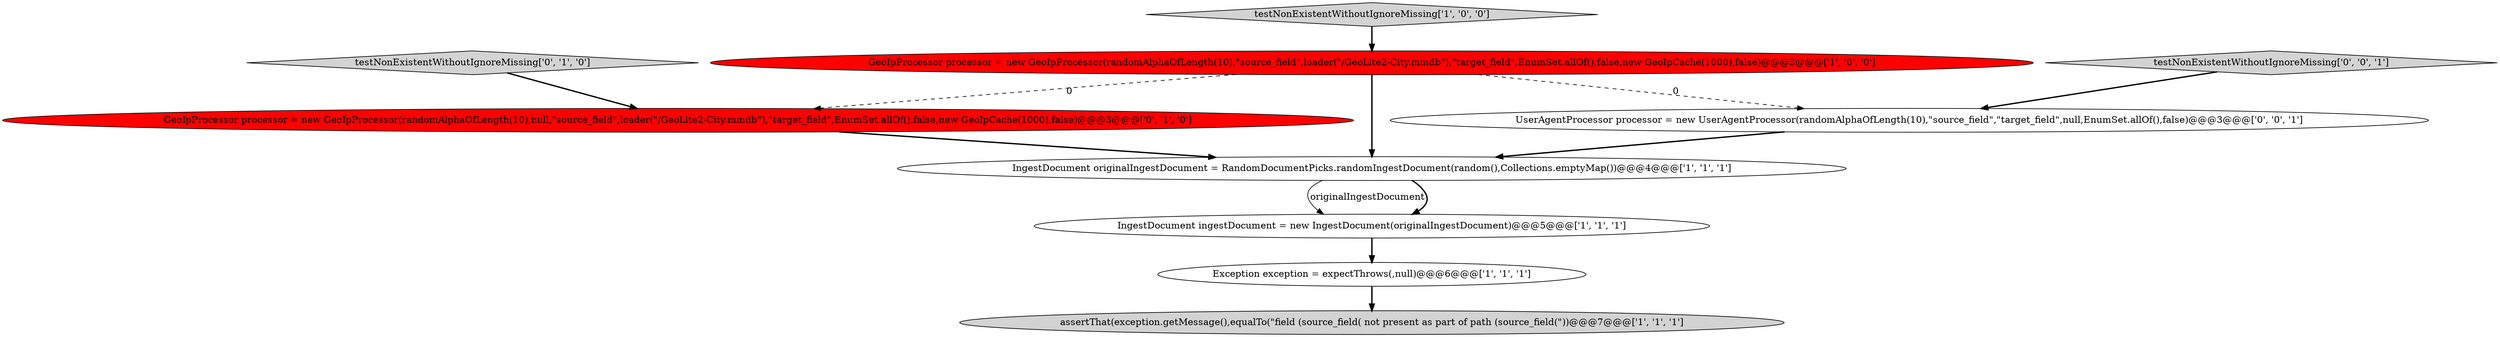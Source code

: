 digraph {
7 [style = filled, label = "testNonExistentWithoutIgnoreMissing['0', '1', '0']", fillcolor = lightgray, shape = diamond image = "AAA0AAABBB2BBB"];
8 [style = filled, label = "testNonExistentWithoutIgnoreMissing['0', '0', '1']", fillcolor = lightgray, shape = diamond image = "AAA0AAABBB3BBB"];
1 [style = filled, label = "assertThat(exception.getMessage(),equalTo(\"field (source_field( not present as part of path (source_field(\"))@@@7@@@['1', '1', '1']", fillcolor = lightgray, shape = ellipse image = "AAA0AAABBB1BBB"];
5 [style = filled, label = "GeoIpProcessor processor = new GeoIpProcessor(randomAlphaOfLength(10),\"source_field\",loader(\"/GeoLite2-City.mmdb\"),\"target_field\",EnumSet.allOf(),false,new GeoIpCache(1000),false)@@@3@@@['1', '0', '0']", fillcolor = red, shape = ellipse image = "AAA1AAABBB1BBB"];
9 [style = filled, label = "UserAgentProcessor processor = new UserAgentProcessor(randomAlphaOfLength(10),\"source_field\",\"target_field\",null,EnumSet.allOf(),false)@@@3@@@['0', '0', '1']", fillcolor = white, shape = ellipse image = "AAA0AAABBB3BBB"];
3 [style = filled, label = "IngestDocument originalIngestDocument = RandomDocumentPicks.randomIngestDocument(random(),Collections.emptyMap())@@@4@@@['1', '1', '1']", fillcolor = white, shape = ellipse image = "AAA0AAABBB1BBB"];
6 [style = filled, label = "GeoIpProcessor processor = new GeoIpProcessor(randomAlphaOfLength(10),null,\"source_field\",loader(\"/GeoLite2-City.mmdb\"),\"target_field\",EnumSet.allOf(),false,new GeoIpCache(1000),false)@@@3@@@['0', '1', '0']", fillcolor = red, shape = ellipse image = "AAA1AAABBB2BBB"];
4 [style = filled, label = "testNonExistentWithoutIgnoreMissing['1', '0', '0']", fillcolor = lightgray, shape = diamond image = "AAA0AAABBB1BBB"];
0 [style = filled, label = "IngestDocument ingestDocument = new IngestDocument(originalIngestDocument)@@@5@@@['1', '1', '1']", fillcolor = white, shape = ellipse image = "AAA0AAABBB1BBB"];
2 [style = filled, label = "Exception exception = expectThrows(,null)@@@6@@@['1', '1', '1']", fillcolor = white, shape = ellipse image = "AAA0AAABBB1BBB"];
5->3 [style = bold, label=""];
9->3 [style = bold, label=""];
6->3 [style = bold, label=""];
3->0 [style = solid, label="originalIngestDocument"];
5->9 [style = dashed, label="0"];
5->6 [style = dashed, label="0"];
4->5 [style = bold, label=""];
2->1 [style = bold, label=""];
3->0 [style = bold, label=""];
7->6 [style = bold, label=""];
0->2 [style = bold, label=""];
8->9 [style = bold, label=""];
}

